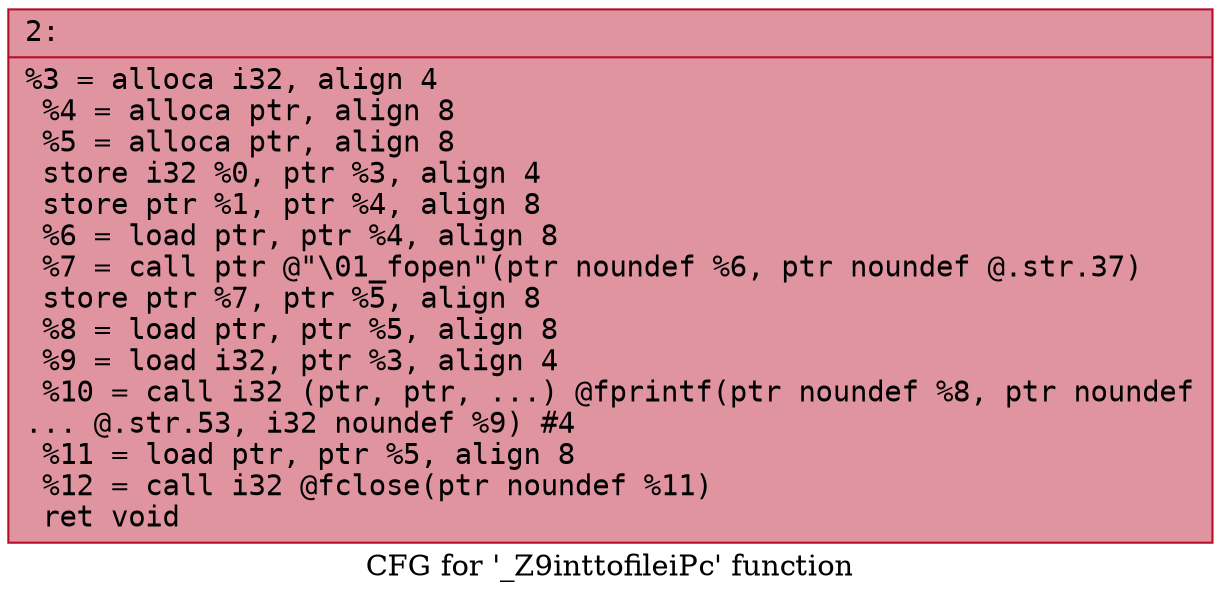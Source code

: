 digraph "CFG for '_Z9inttofileiPc' function" {
	label="CFG for '_Z9inttofileiPc' function";

	Node0x6000009027b0 [shape=record,color="#b70d28ff", style=filled, fillcolor="#b70d2870" fontname="Courier",label="{2:\l|  %3 = alloca i32, align 4\l  %4 = alloca ptr, align 8\l  %5 = alloca ptr, align 8\l  store i32 %0, ptr %3, align 4\l  store ptr %1, ptr %4, align 8\l  %6 = load ptr, ptr %4, align 8\l  %7 = call ptr @\"\\01_fopen\"(ptr noundef %6, ptr noundef @.str.37)\l  store ptr %7, ptr %5, align 8\l  %8 = load ptr, ptr %5, align 8\l  %9 = load i32, ptr %3, align 4\l  %10 = call i32 (ptr, ptr, ...) @fprintf(ptr noundef %8, ptr noundef\l... @.str.53, i32 noundef %9) #4\l  %11 = load ptr, ptr %5, align 8\l  %12 = call i32 @fclose(ptr noundef %11)\l  ret void\l}"];
}
